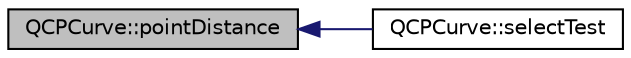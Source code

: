 digraph "QCPCurve::pointDistance"
{
  edge [fontname="Helvetica",fontsize="10",labelfontname="Helvetica",labelfontsize="10"];
  node [fontname="Helvetica",fontsize="10",shape=record];
  rankdir="LR";
  Node250 [label="QCPCurve::pointDistance",height=0.2,width=0.4,color="black", fillcolor="grey75", style="filled", fontcolor="black"];
  Node250 -> Node251 [dir="back",color="midnightblue",fontsize="10",style="solid",fontname="Helvetica"];
  Node251 [label="QCPCurve::selectTest",height=0.2,width=0.4,color="black", fillcolor="white", style="filled",URL="$d6/d30/class_q_c_p_curve.html#a87a9fb34a2a48dcae4c1245ada235e7d"];
}
